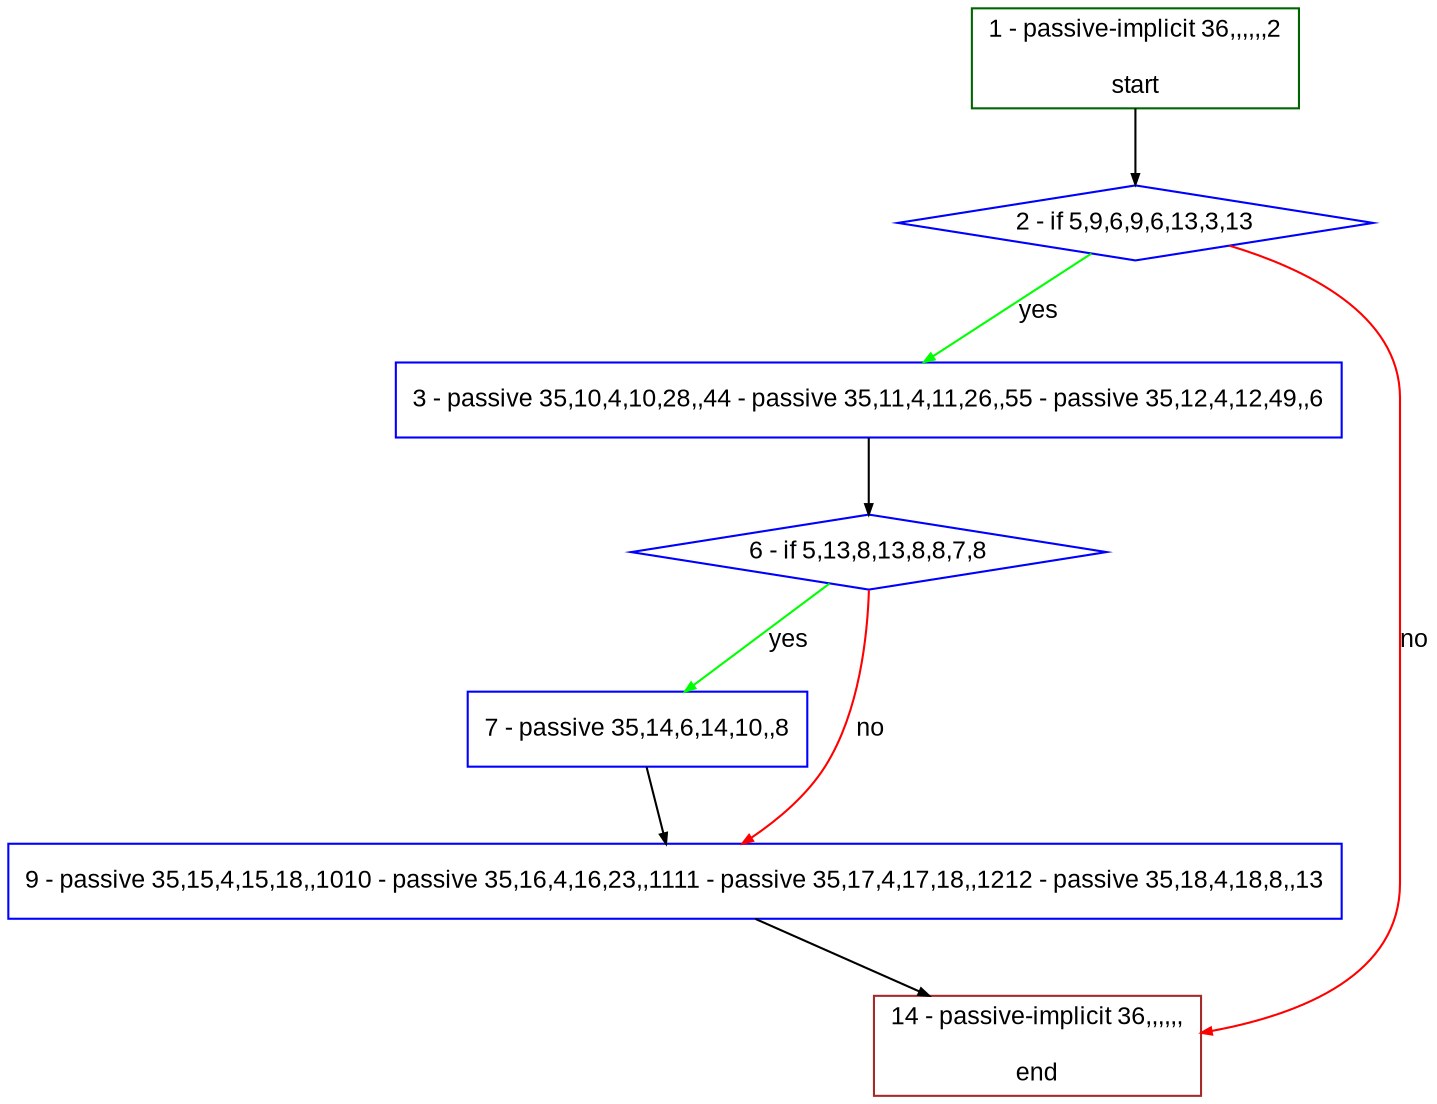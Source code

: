 digraph "" {
  graph [bgcolor="white", fillcolor="#FFFFCC", pack="true", packmode="clust", fontname="Arial", label="", fontsize="12", compound="true", style="rounded,filled"];
  node [node_initialized="no", fillcolor="white", fontname="Arial", label="", color="grey", fontsize="12", fixedsize="false", compound="true", shape="rectangle", style="filled"];
  edge [arrowtail="none", lhead="", fontcolor="black", fontname="Arial", label="", color="black", fontsize="12", arrowhead="normal", arrowsize="0.5", compound="true", ltail="", dir="forward"];
  __N1 [fillcolor="#ffffff", label="2 - if 5,9,6,9,6,13,3,13", color="#0000ff", shape="diamond", style="filled"];
  __N2 [fillcolor="#ffffff", label="1 - passive-implicit 36,,,,,,2\n\nstart", color="#006400", shape="box", style="filled"];
  __N3 [fillcolor="#ffffff", label="3 - passive 35,10,4,10,28,,44 - passive 35,11,4,11,26,,55 - passive 35,12,4,12,49,,6", color="#0000ff", shape="box", style="filled"];
  __N4 [fillcolor="#ffffff", label="14 - passive-implicit 36,,,,,,\n\nend", color="#a52a2a", shape="box", style="filled"];
  __N5 [fillcolor="#ffffff", label="6 - if 5,13,8,13,8,8,7,8", color="#0000ff", shape="diamond", style="filled"];
  __N6 [fillcolor="#ffffff", label="7 - passive 35,14,6,14,10,,8", color="#0000ff", shape="box", style="filled"];
  __N7 [fillcolor="#ffffff", label="9 - passive 35,15,4,15,18,,1010 - passive 35,16,4,16,23,,1111 - passive 35,17,4,17,18,,1212 - passive 35,18,4,18,8,,13", color="#0000ff", shape="box", style="filled"];
  __N2 -> __N1 [arrowtail="none", color="#000000", label="", arrowhead="normal", dir="forward"];
  __N1 -> __N3 [arrowtail="none", color="#00ff00", label="yes", arrowhead="normal", dir="forward"];
  __N1 -> __N4 [arrowtail="none", color="#ff0000", label="no", arrowhead="normal", dir="forward"];
  __N3 -> __N5 [arrowtail="none", color="#000000", label="", arrowhead="normal", dir="forward"];
  __N5 -> __N6 [arrowtail="none", color="#00ff00", label="yes", arrowhead="normal", dir="forward"];
  __N5 -> __N7 [arrowtail="none", color="#ff0000", label="no", arrowhead="normal", dir="forward"];
  __N6 -> __N7 [arrowtail="none", color="#000000", label="", arrowhead="normal", dir="forward"];
  __N7 -> __N4 [arrowtail="none", color="#000000", label="", arrowhead="normal", dir="forward"];
}
